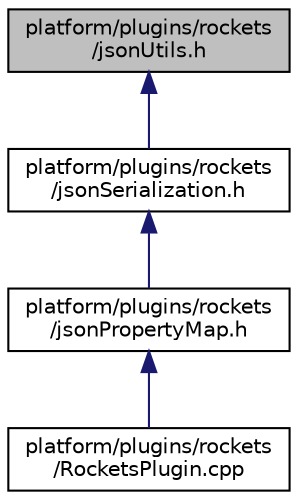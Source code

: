 digraph "platform/plugins/rockets/jsonUtils.h"
{
 // LATEX_PDF_SIZE
  edge [fontname="Helvetica",fontsize="10",labelfontname="Helvetica",labelfontsize="10"];
  node [fontname="Helvetica",fontsize="10",shape=record];
  Node1 [label="platform/plugins/rockets\l/jsonUtils.h",height=0.2,width=0.4,color="black", fillcolor="grey75", style="filled", fontcolor="black",tooltip=" "];
  Node1 -> Node2 [dir="back",color="midnightblue",fontsize="10",style="solid",fontname="Helvetica"];
  Node2 [label="platform/plugins/rockets\l/jsonSerialization.h",height=0.2,width=0.4,color="black", fillcolor="white", style="filled",URL="$d4/d2c/jsonSerialization_8h.html",tooltip=" "];
  Node2 -> Node3 [dir="back",color="midnightblue",fontsize="10",style="solid",fontname="Helvetica"];
  Node3 [label="platform/plugins/rockets\l/jsonPropertyMap.h",height=0.2,width=0.4,color="black", fillcolor="white", style="filled",URL="$d7/df7/jsonPropertyMap_8h.html",tooltip=" "];
  Node3 -> Node4 [dir="back",color="midnightblue",fontsize="10",style="solid",fontname="Helvetica"];
  Node4 [label="platform/plugins/rockets\l/RocketsPlugin.cpp",height=0.2,width=0.4,color="black", fillcolor="white", style="filled",URL="$d8/dc1/RocketsPlugin_8cpp.html",tooltip=" "];
}
